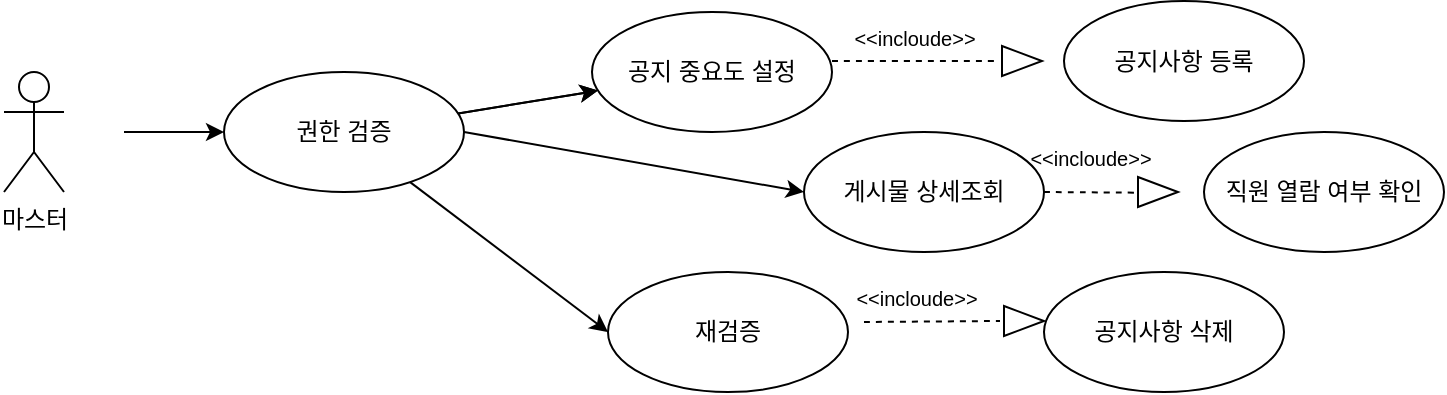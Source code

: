 <mxfile version="26.0.16">
  <diagram name="페이지-1" id="DKJEJJquOrz6qWJuDARE">
    <mxGraphModel dx="944" dy="1542" grid="1" gridSize="10" guides="1" tooltips="1" connect="1" arrows="1" fold="1" page="1" pageScale="1" pageWidth="827" pageHeight="1169" math="0" shadow="0">
      <root>
        <mxCell id="0" />
        <mxCell id="1" parent="0" />
        <mxCell id="3" value="권한 검증" style="ellipse;whiteSpace=wrap;html=1;" parent="1" vertex="1">
          <mxGeometry x="230" y="150" width="120" height="60" as="geometry" />
        </mxCell>
        <mxCell id="4" value="공지사항 등록" style="ellipse;whiteSpace=wrap;html=1;" parent="1" vertex="1">
          <mxGeometry x="650" y="114.5" width="120" height="60" as="geometry" />
        </mxCell>
        <mxCell id="6" value="재검증" style="ellipse;whiteSpace=wrap;html=1;" parent="1" vertex="1">
          <mxGeometry x="422" y="250" width="120" height="60" as="geometry" />
        </mxCell>
        <mxCell id="13" value="공지사항 삭제" style="ellipse;whiteSpace=wrap;html=1;" parent="1" vertex="1">
          <mxGeometry x="640" y="250" width="120" height="60" as="geometry" />
        </mxCell>
        <mxCell id="14" value="게시물 상세조회" style="ellipse;whiteSpace=wrap;html=1;" parent="1" vertex="1">
          <mxGeometry x="520" y="180" width="120" height="60" as="geometry" />
        </mxCell>
        <mxCell id="15" value="직원 열람 여부 확인" style="ellipse;whiteSpace=wrap;html=1;" parent="1" vertex="1">
          <mxGeometry x="720" y="180" width="120" height="60" as="geometry" />
        </mxCell>
        <mxCell id="16" parent="1" target="3" edge="1">
          <mxGeometry relative="1" as="geometry">
            <mxPoint x="180" y="180" as="sourcePoint" />
          </mxGeometry>
        </mxCell>
        <mxCell id="18" parent="1" source="3" target="5" edge="1">
          <mxGeometry relative="1" as="geometry" />
        </mxCell>
        <mxCell id="19" style="entryX=0;entryY=0.5;entryDx=0;entryDy=0;" parent="1" source="3" target="6" edge="1">
          <mxGeometry relative="1" as="geometry" />
        </mxCell>
        <mxCell id="9Jn2yChokNkI8_KQrdIC-28" value="마스터" style="shape=umlActor;verticalLabelPosition=bottom;verticalAlign=top;html=1;outlineConnect=0;" vertex="1" parent="1">
          <mxGeometry x="120" y="150" width="30" height="60" as="geometry" />
        </mxCell>
        <mxCell id="9Jn2yChokNkI8_KQrdIC-32" value="" edge="1" parent="1" source="3" target="5">
          <mxGeometry relative="1" as="geometry">
            <mxPoint x="346" y="169" as="sourcePoint" />
            <mxPoint x="634" y="111" as="targetPoint" />
          </mxGeometry>
        </mxCell>
        <mxCell id="5" value="공지 중요도 설정" style="ellipse;whiteSpace=wrap;html=1;" parent="1" vertex="1">
          <mxGeometry x="414" y="120" width="120" height="60" as="geometry" />
        </mxCell>
        <mxCell id="9Jn2yChokNkI8_KQrdIC-33" value="" style="endArrow=none;dashed=1;html=1;rounded=0;fontSize=12;startSize=8;endSize=8;curved=1;exitX=1;exitY=0.5;exitDx=0;exitDy=0;" edge="1" parent="1">
          <mxGeometry width="50" height="50" relative="1" as="geometry">
            <mxPoint x="534" y="144.5" as="sourcePoint" />
            <mxPoint x="617" y="144.5" as="targetPoint" />
          </mxGeometry>
        </mxCell>
        <mxCell id="9Jn2yChokNkI8_KQrdIC-34" value="&lt;font style=&quot;font-size: 10px; font-weight: normal;&quot;&gt;&amp;lt;&amp;lt;incloude&amp;gt;&amp;gt;&lt;/font&gt;" style="text;strokeColor=none;fillColor=none;html=1;fontSize=24;fontStyle=1;verticalAlign=middle;align=center;" vertex="1" parent="1">
          <mxGeometry x="542" y="120" width="66" height="17" as="geometry" />
        </mxCell>
        <mxCell id="9Jn2yChokNkI8_KQrdIC-35" value="" style="triangle;whiteSpace=wrap;html=1;" vertex="1" parent="1">
          <mxGeometry x="619" y="137" width="20" height="15" as="geometry" />
        </mxCell>
        <mxCell id="9Jn2yChokNkI8_KQrdIC-36" value="" style="endArrow=none;dashed=1;html=1;rounded=0;fontSize=12;startSize=8;endSize=8;curved=1;" edge="1" parent="1">
          <mxGeometry width="50" height="50" relative="1" as="geometry">
            <mxPoint x="550" y="275" as="sourcePoint" />
            <mxPoint x="618" y="274.5" as="targetPoint" />
          </mxGeometry>
        </mxCell>
        <mxCell id="9Jn2yChokNkI8_KQrdIC-37" value="&lt;font style=&quot;font-size: 10px; font-weight: normal;&quot;&gt;&amp;lt;&amp;lt;incloude&amp;gt;&amp;gt;&lt;/font&gt;" style="text;strokeColor=none;fillColor=none;html=1;fontSize=24;fontStyle=1;verticalAlign=middle;align=center;" vertex="1" parent="1">
          <mxGeometry x="543" y="250" width="66" height="17" as="geometry" />
        </mxCell>
        <mxCell id="9Jn2yChokNkI8_KQrdIC-38" value="" style="triangle;whiteSpace=wrap;html=1;" vertex="1" parent="1">
          <mxGeometry x="620" y="267" width="20" height="15" as="geometry" />
        </mxCell>
        <mxCell id="9Jn2yChokNkI8_KQrdIC-41" value="" style="endArrow=none;dashed=1;html=1;rounded=0;fontSize=12;startSize=8;endSize=8;curved=1;exitX=1;exitY=0.5;exitDx=0;exitDy=0;entryX=-0.078;entryY=0.522;entryDx=0;entryDy=0;entryPerimeter=0;" edge="1" parent="1" source="14" target="9Jn2yChokNkI8_KQrdIC-43">
          <mxGeometry width="50" height="50" relative="1" as="geometry">
            <mxPoint x="639" y="201.75" as="sourcePoint" />
            <mxPoint x="687" y="207.25" as="targetPoint" />
          </mxGeometry>
        </mxCell>
        <mxCell id="9Jn2yChokNkI8_KQrdIC-42" value="&lt;font style=&quot;font-size: 10px; font-weight: normal;&quot;&gt;&amp;lt;&amp;lt;incloude&amp;gt;&amp;gt;&lt;/font&gt;" style="text;strokeColor=none;fillColor=none;html=1;fontSize=24;fontStyle=1;verticalAlign=middle;align=center;" vertex="1" parent="1">
          <mxGeometry x="630" y="180" width="66" height="17" as="geometry" />
        </mxCell>
        <mxCell id="9Jn2yChokNkI8_KQrdIC-43" value="" style="triangle;whiteSpace=wrap;html=1;" vertex="1" parent="1">
          <mxGeometry x="687" y="202.5" width="20" height="15" as="geometry" />
        </mxCell>
        <mxCell id="9Jn2yChokNkI8_KQrdIC-45" value="" style="exitX=1;exitY=0.5;exitDx=0;exitDy=0;entryX=0;entryY=0.5;entryDx=0;entryDy=0;" edge="1" parent="1" source="3" target="14">
          <mxGeometry relative="1" as="geometry">
            <mxPoint x="357" y="181" as="sourcePoint" />
            <mxPoint x="427" y="169" as="targetPoint" />
          </mxGeometry>
        </mxCell>
      </root>
    </mxGraphModel>
  </diagram>
</mxfile>
